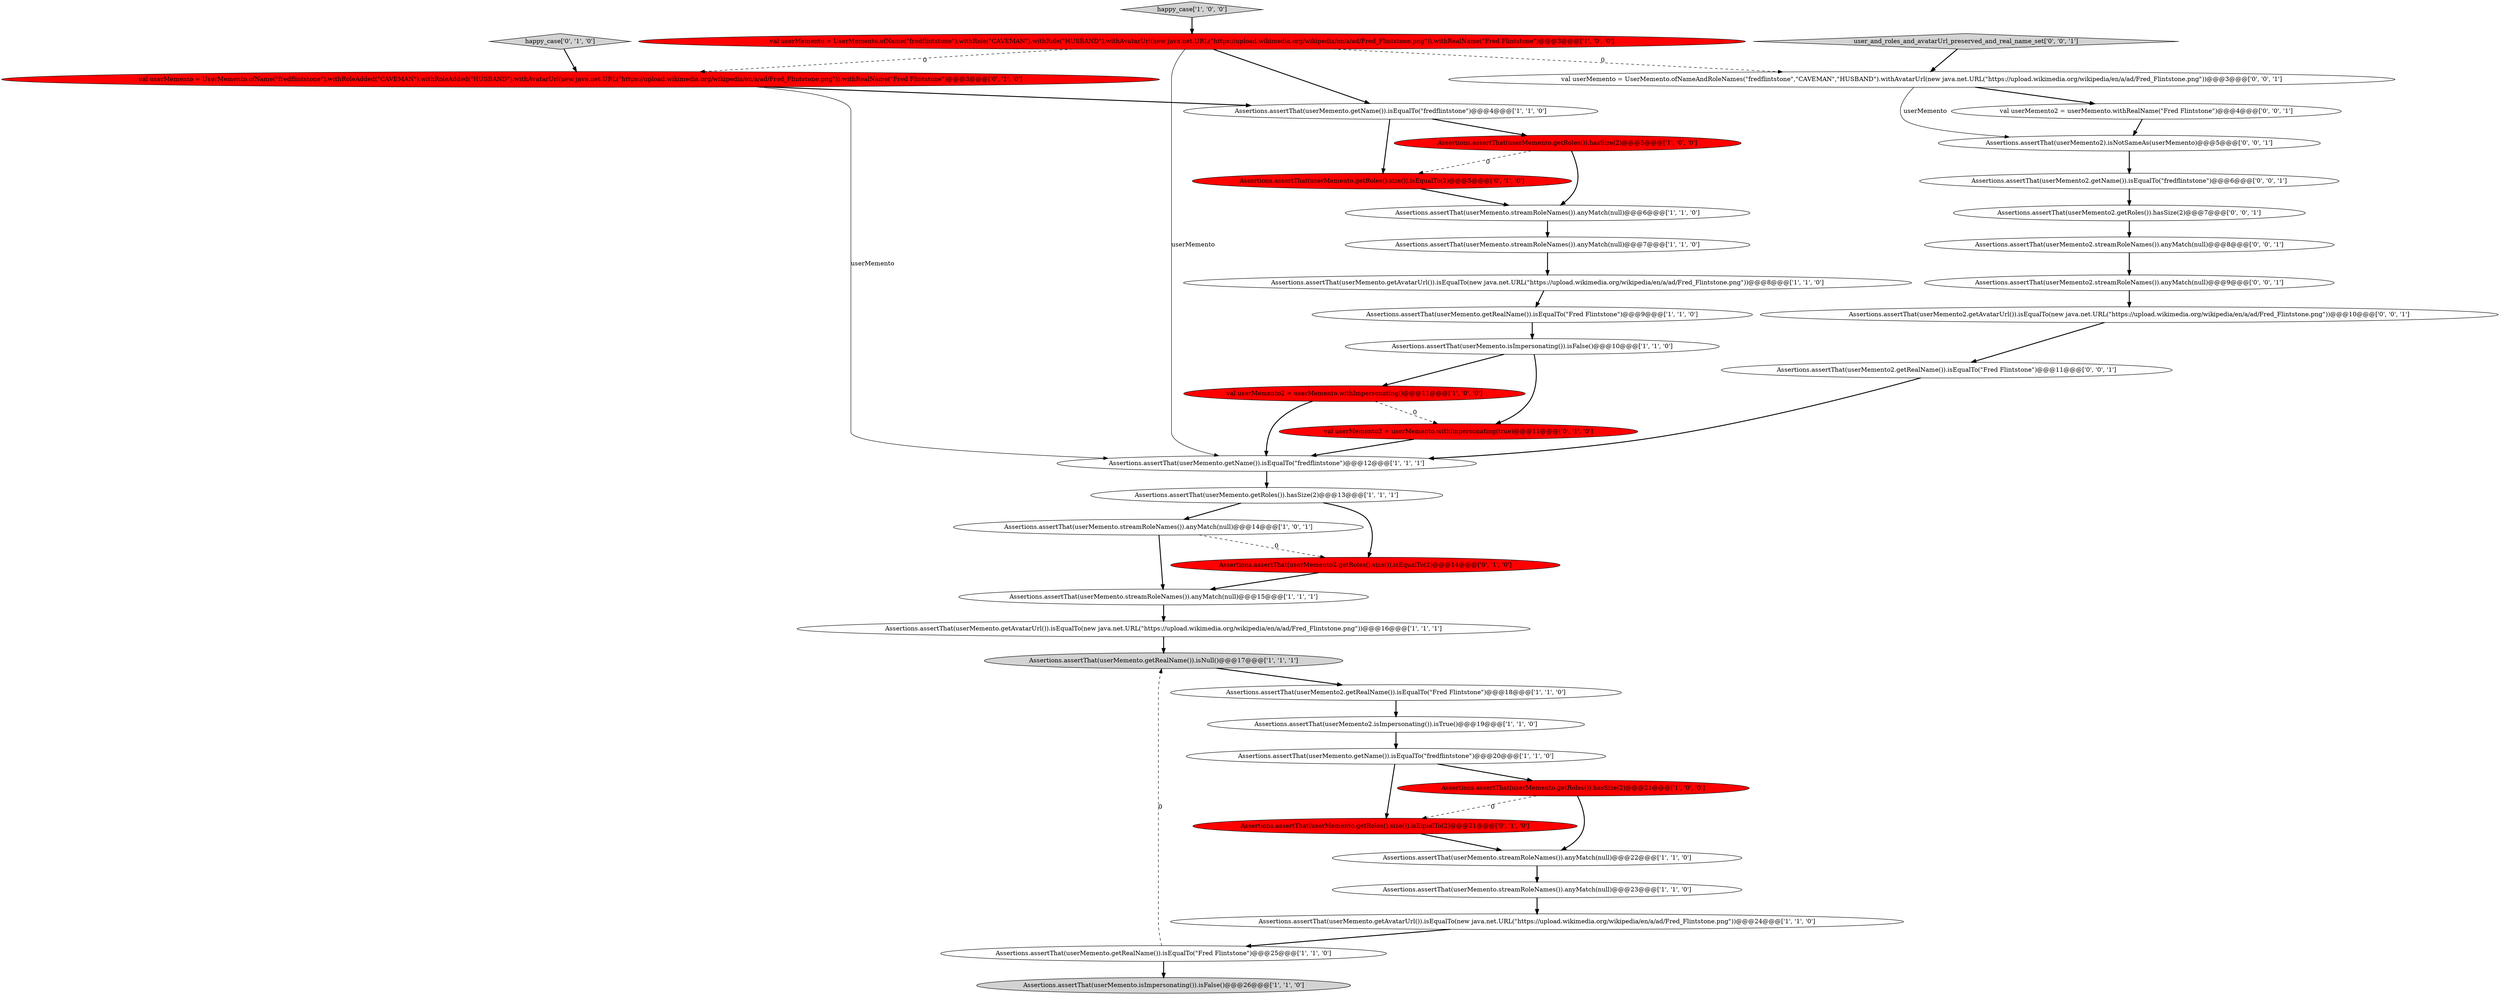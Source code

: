 digraph {
40 [style = filled, label = "user_and_roles_and_avatarUrl_preserved_and_real_name_set['0', '0', '1']", fillcolor = lightgray, shape = diamond image = "AAA0AAABBB3BBB"];
11 [style = filled, label = "Assertions.assertThat(userMemento.getRoles()).hasSize(2)@@@13@@@['1', '1', '1']", fillcolor = white, shape = ellipse image = "AAA0AAABBB1BBB"];
22 [style = filled, label = "Assertions.assertThat(userMemento.streamRoleNames()).anyMatch(null)@@@14@@@['1', '0', '1']", fillcolor = white, shape = ellipse image = "AAA0AAABBB1BBB"];
7 [style = filled, label = "Assertions.assertThat(userMemento.getRoles()).hasSize(2)@@@5@@@['1', '0', '0']", fillcolor = red, shape = ellipse image = "AAA1AAABBB1BBB"];
26 [style = filled, label = "val userMemento2 = userMemento.withImpersonating(true)@@@11@@@['0', '1', '0']", fillcolor = red, shape = ellipse image = "AAA1AAABBB2BBB"];
38 [style = filled, label = "Assertions.assertThat(userMemento2).isNotSameAs(userMemento)@@@5@@@['0', '0', '1']", fillcolor = white, shape = ellipse image = "AAA0AAABBB3BBB"];
5 [style = filled, label = "Assertions.assertThat(userMemento.isImpersonating()).isFalse()@@@26@@@['1', '1', '0']", fillcolor = lightgray, shape = ellipse image = "AAA0AAABBB1BBB"];
27 [style = filled, label = "Assertions.assertThat(userMemento2.getRoles().size()).isEqualTo(2)@@@14@@@['0', '1', '0']", fillcolor = red, shape = ellipse image = "AAA1AAABBB2BBB"];
21 [style = filled, label = "Assertions.assertThat(userMemento.streamRoleNames()).anyMatch(null)@@@23@@@['1', '1', '0']", fillcolor = white, shape = ellipse image = "AAA0AAABBB1BBB"];
39 [style = filled, label = "Assertions.assertThat(userMemento2.getRoles()).hasSize(2)@@@7@@@['0', '0', '1']", fillcolor = white, shape = ellipse image = "AAA0AAABBB3BBB"];
2 [style = filled, label = "Assertions.assertThat(userMemento.streamRoleNames()).anyMatch(null)@@@15@@@['1', '1', '1']", fillcolor = white, shape = ellipse image = "AAA0AAABBB1BBB"];
37 [style = filled, label = "Assertions.assertThat(userMemento2.getName()).isEqualTo(\"fredflintstone\")@@@6@@@['0', '0', '1']", fillcolor = white, shape = ellipse image = "AAA0AAABBB3BBB"];
12 [style = filled, label = "happy_case['1', '0', '0']", fillcolor = lightgray, shape = diamond image = "AAA0AAABBB1BBB"];
32 [style = filled, label = "Assertions.assertThat(userMemento2.streamRoleNames()).anyMatch(null)@@@9@@@['0', '0', '1']", fillcolor = white, shape = ellipse image = "AAA0AAABBB3BBB"];
31 [style = filled, label = "Assertions.assertThat(userMemento2.getAvatarUrl()).isEqualTo(new java.net.URL(\"https://upload.wikimedia.org/wikipedia/en/a/ad/Fred_Flintstone.png\"))@@@10@@@['0', '0', '1']", fillcolor = white, shape = ellipse image = "AAA0AAABBB3BBB"];
35 [style = filled, label = "val userMemento2 = userMemento.withRealName(\"Fred Flintstone\")@@@4@@@['0', '0', '1']", fillcolor = white, shape = ellipse image = "AAA0AAABBB3BBB"];
20 [style = filled, label = "Assertions.assertThat(userMemento.getName()).isEqualTo(\"fredflintstone\")@@@12@@@['1', '1', '1']", fillcolor = white, shape = ellipse image = "AAA0AAABBB1BBB"];
33 [style = filled, label = "val userMemento = UserMemento.ofNameAndRoleNames(\"fredflintstone\",\"CAVEMAN\",\"HUSBAND\").withAvatarUrl(new java.net.URL(\"https://upload.wikimedia.org/wikipedia/en/a/ad/Fred_Flintstone.png\"))@@@3@@@['0', '0', '1']", fillcolor = white, shape = ellipse image = "AAA0AAABBB3BBB"];
4 [style = filled, label = "Assertions.assertThat(userMemento.getName()).isEqualTo(\"fredflintstone\")@@@20@@@['1', '1', '0']", fillcolor = white, shape = ellipse image = "AAA0AAABBB1BBB"];
25 [style = filled, label = "Assertions.assertThat(userMemento.getRoles().size()).isEqualTo(2)@@@5@@@['0', '1', '0']", fillcolor = red, shape = ellipse image = "AAA1AAABBB2BBB"];
17 [style = filled, label = "Assertions.assertThat(userMemento2.isImpersonating()).isTrue()@@@19@@@['1', '1', '0']", fillcolor = white, shape = ellipse image = "AAA0AAABBB1BBB"];
14 [style = filled, label = "Assertions.assertThat(userMemento.getRealName()).isEqualTo(\"Fred Flintstone\")@@@9@@@['1', '1', '0']", fillcolor = white, shape = ellipse image = "AAA0AAABBB1BBB"];
9 [style = filled, label = "Assertions.assertThat(userMemento.getName()).isEqualTo(\"fredflintstone\")@@@4@@@['1', '1', '0']", fillcolor = white, shape = ellipse image = "AAA0AAABBB1BBB"];
29 [style = filled, label = "Assertions.assertThat(userMemento.getRoles().size()).isEqualTo(2)@@@21@@@['0', '1', '0']", fillcolor = red, shape = ellipse image = "AAA1AAABBB2BBB"];
19 [style = filled, label = "Assertions.assertThat(userMemento.streamRoleNames()).anyMatch(null)@@@7@@@['1', '1', '0']", fillcolor = white, shape = ellipse image = "AAA0AAABBB1BBB"];
23 [style = filled, label = "Assertions.assertThat(userMemento.getRealName()).isNull()@@@17@@@['1', '1', '1']", fillcolor = lightgray, shape = ellipse image = "AAA0AAABBB1BBB"];
15 [style = filled, label = "Assertions.assertThat(userMemento.getAvatarUrl()).isEqualTo(new java.net.URL(\"https://upload.wikimedia.org/wikipedia/en/a/ad/Fred_Flintstone.png\"))@@@16@@@['1', '1', '1']", fillcolor = white, shape = ellipse image = "AAA0AAABBB1BBB"];
28 [style = filled, label = "happy_case['0', '1', '0']", fillcolor = lightgray, shape = diamond image = "AAA0AAABBB2BBB"];
30 [style = filled, label = "val userMemento = UserMemento.ofName(\"fredflintstone\").withRoleAdded(\"CAVEMAN\").withRoleAdded(\"HUSBAND\").withAvatarUrl(new java.net.URL(\"https://upload.wikimedia.org/wikipedia/en/a/ad/Fred_Flintstone.png\")).withRealName(\"Fred Flintstone\")@@@3@@@['0', '1', '0']", fillcolor = red, shape = ellipse image = "AAA1AAABBB2BBB"];
6 [style = filled, label = "val userMemento2 = userMemento.withImpersonating()@@@11@@@['1', '0', '0']", fillcolor = red, shape = ellipse image = "AAA1AAABBB1BBB"];
3 [style = filled, label = "Assertions.assertThat(userMemento.streamRoleNames()).anyMatch(null)@@@22@@@['1', '1', '0']", fillcolor = white, shape = ellipse image = "AAA0AAABBB1BBB"];
24 [style = filled, label = "Assertions.assertThat(userMemento.getRealName()).isEqualTo(\"Fred Flintstone\")@@@25@@@['1', '1', '0']", fillcolor = white, shape = ellipse image = "AAA0AAABBB1BBB"];
1 [style = filled, label = "Assertions.assertThat(userMemento.getAvatarUrl()).isEqualTo(new java.net.URL(\"https://upload.wikimedia.org/wikipedia/en/a/ad/Fred_Flintstone.png\"))@@@24@@@['1', '1', '0']", fillcolor = white, shape = ellipse image = "AAA0AAABBB1BBB"];
10 [style = filled, label = "Assertions.assertThat(userMemento.getRoles()).hasSize(2)@@@21@@@['1', '0', '0']", fillcolor = red, shape = ellipse image = "AAA1AAABBB1BBB"];
34 [style = filled, label = "Assertions.assertThat(userMemento2.streamRoleNames()).anyMatch(null)@@@8@@@['0', '0', '1']", fillcolor = white, shape = ellipse image = "AAA0AAABBB3BBB"];
16 [style = filled, label = "Assertions.assertThat(userMemento2.getRealName()).isEqualTo(\"Fred Flintstone\")@@@18@@@['1', '1', '0']", fillcolor = white, shape = ellipse image = "AAA0AAABBB1BBB"];
36 [style = filled, label = "Assertions.assertThat(userMemento2.getRealName()).isEqualTo(\"Fred Flintstone\")@@@11@@@['0', '0', '1']", fillcolor = white, shape = ellipse image = "AAA0AAABBB3BBB"];
13 [style = filled, label = "Assertions.assertThat(userMemento.streamRoleNames()).anyMatch(null)@@@6@@@['1', '1', '0']", fillcolor = white, shape = ellipse image = "AAA0AAABBB1BBB"];
0 [style = filled, label = "Assertions.assertThat(userMemento.isImpersonating()).isFalse()@@@10@@@['1', '1', '0']", fillcolor = white, shape = ellipse image = "AAA0AAABBB1BBB"];
8 [style = filled, label = "Assertions.assertThat(userMemento.getAvatarUrl()).isEqualTo(new java.net.URL(\"https://upload.wikimedia.org/wikipedia/en/a/ad/Fred_Flintstone.png\"))@@@8@@@['1', '1', '0']", fillcolor = white, shape = ellipse image = "AAA0AAABBB1BBB"];
18 [style = filled, label = "val userMemento = UserMemento.ofName(\"fredflintstone\").withRole(\"CAVEMAN\").withRole(\"HUSBAND\").withAvatarUrl(new java.net.URL(\"https://upload.wikimedia.org/wikipedia/en/a/ad/Fred_Flintstone.png\")).withRealName(\"Fred Flintstone\")@@@3@@@['1', '0', '0']", fillcolor = red, shape = ellipse image = "AAA1AAABBB1BBB"];
7->13 [style = bold, label=""];
4->10 [style = bold, label=""];
15->23 [style = bold, label=""];
23->16 [style = bold, label=""];
33->35 [style = bold, label=""];
22->2 [style = bold, label=""];
0->26 [style = bold, label=""];
28->30 [style = bold, label=""];
0->6 [style = bold, label=""];
25->13 [style = bold, label=""];
18->30 [style = dashed, label="0"];
39->34 [style = bold, label=""];
29->3 [style = bold, label=""];
8->14 [style = bold, label=""];
10->3 [style = bold, label=""];
31->36 [style = bold, label=""];
30->9 [style = bold, label=""];
4->29 [style = bold, label=""];
22->27 [style = dashed, label="0"];
16->17 [style = bold, label=""];
33->38 [style = solid, label="userMemento"];
10->29 [style = dashed, label="0"];
9->7 [style = bold, label=""];
36->20 [style = bold, label=""];
19->8 [style = bold, label=""];
18->20 [style = solid, label="userMemento"];
24->5 [style = bold, label=""];
30->20 [style = solid, label="userMemento"];
6->20 [style = bold, label=""];
24->23 [style = dashed, label="0"];
40->33 [style = bold, label=""];
13->19 [style = bold, label=""];
14->0 [style = bold, label=""];
37->39 [style = bold, label=""];
38->37 [style = bold, label=""];
18->33 [style = dashed, label="0"];
1->24 [style = bold, label=""];
6->26 [style = dashed, label="0"];
9->25 [style = bold, label=""];
21->1 [style = bold, label=""];
2->15 [style = bold, label=""];
12->18 [style = bold, label=""];
18->9 [style = bold, label=""];
11->22 [style = bold, label=""];
7->25 [style = dashed, label="0"];
11->27 [style = bold, label=""];
3->21 [style = bold, label=""];
34->32 [style = bold, label=""];
35->38 [style = bold, label=""];
27->2 [style = bold, label=""];
17->4 [style = bold, label=""];
32->31 [style = bold, label=""];
26->20 [style = bold, label=""];
20->11 [style = bold, label=""];
}
